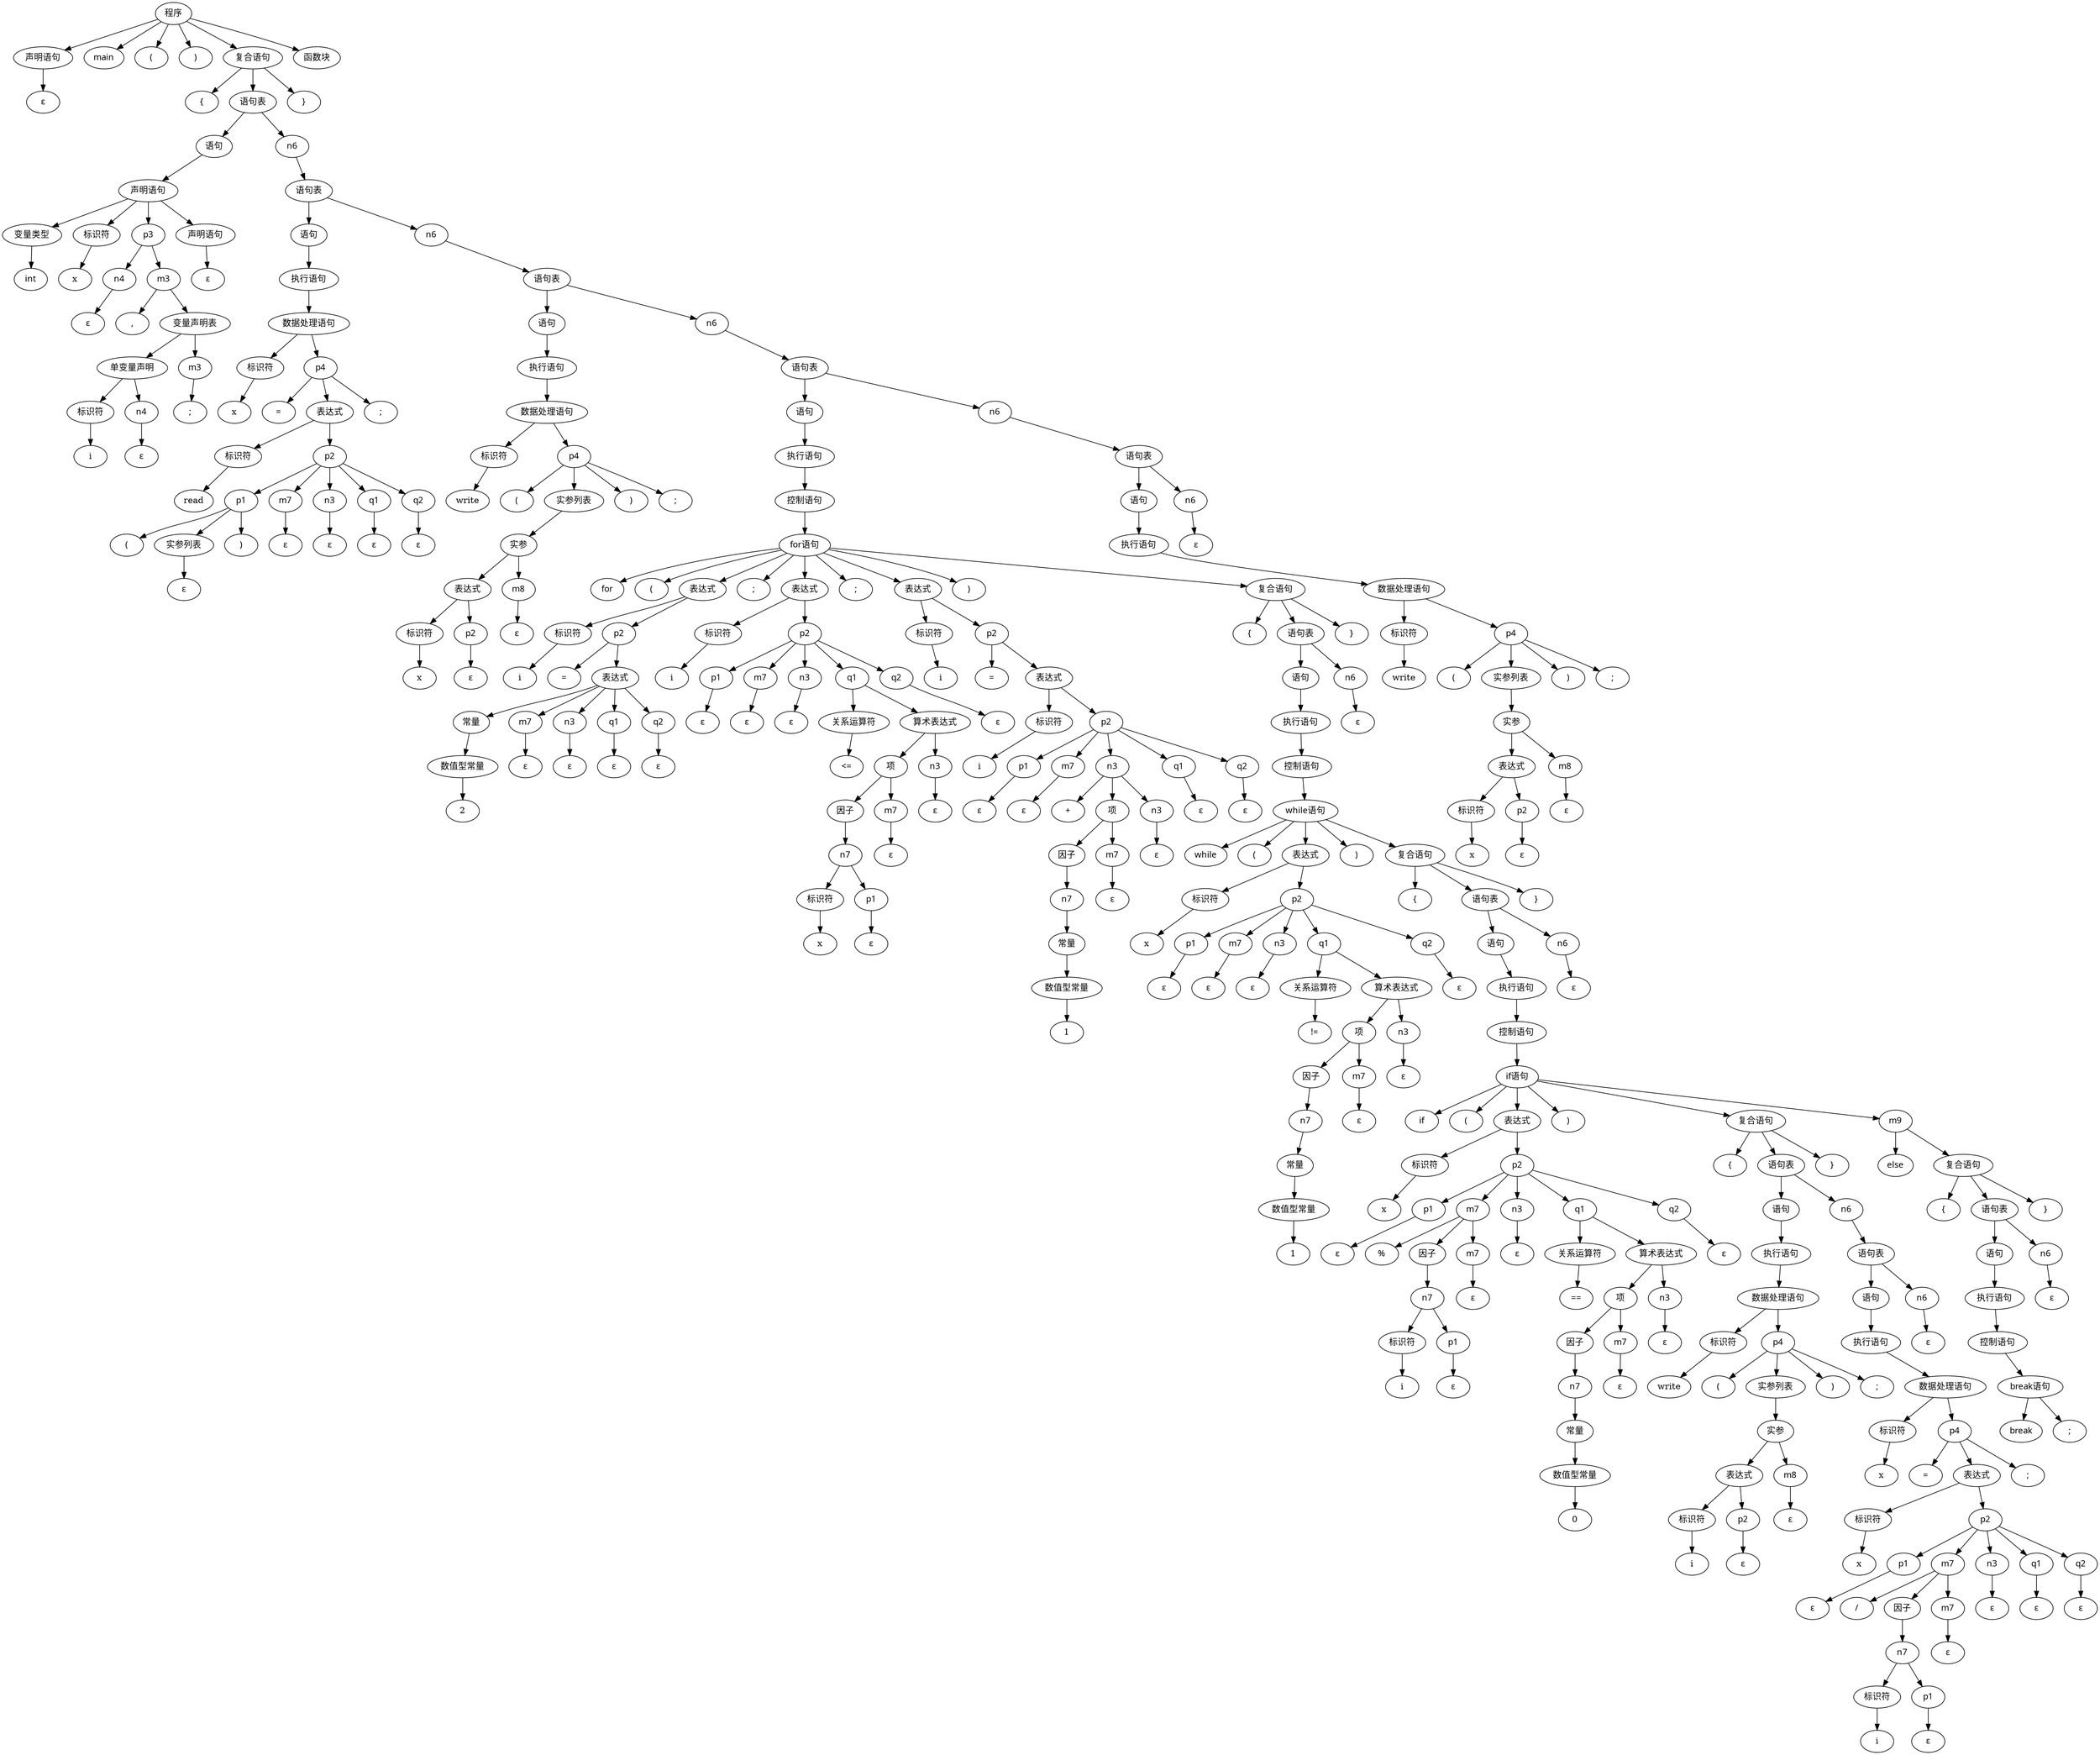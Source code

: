 // Syntax Tree
digraph "./Syntax_Tree/tree" {
	0 [label="程序" fontname=SimHei]
	1 [label="声明语句" fontname=SimHei]
	0 -> 1
	2 [label="ε" fontname=SimHei]
	1 -> 2
	3 [label=main fontname=SimHei]
	0 -> 3
	4 [label="(" fontname=SimHei]
	0 -> 4
	5 [label=")" fontname=SimHei]
	0 -> 5
	6 [label="复合语句" fontname=SimHei]
	0 -> 6
	7 [label="{" fontname=SimHei]
	6 -> 7
	8 [label="语句表" fontname=SimHei]
	6 -> 8
	9 [label="语句" fontname=SimHei]
	8 -> 9
	10 [label="声明语句" fontname=SimHei]
	9 -> 10
	11 [label="变量类型" fontname=SimHei]
	10 -> 11
	12 [label=int fontname=SimHei]
	11 -> 12
	13 [label="标识符" fontname=SimHei]
	10 -> 13
	14 [label=x]
	13 -> 14
	15 [label=p3 fontname=SimHei]
	10 -> 15
	16 [label=n4 fontname=SimHei]
	15 -> 16
	17 [label="ε" fontname=SimHei]
	16 -> 17
	18 [label=m3 fontname=SimHei]
	15 -> 18
	19 [label="," fontname=SimHei]
	18 -> 19
	20 [label="变量声明表" fontname=SimHei]
	18 -> 20
	21 [label="单变量声明" fontname=SimHei]
	20 -> 21
	22 [label="标识符" fontname=SimHei]
	21 -> 22
	23 [label=i]
	22 -> 23
	24 [label=n4 fontname=SimHei]
	21 -> 24
	25 [label="ε" fontname=SimHei]
	24 -> 25
	26 [label=m3 fontname=SimHei]
	20 -> 26
	27 [label=";" fontname=SimHei]
	26 -> 27
	28 [label="声明语句" fontname=SimHei]
	10 -> 28
	29 [label="ε" fontname=SimHei]
	28 -> 29
	30 [label=n6 fontname=SimHei]
	8 -> 30
	31 [label="语句表" fontname=SimHei]
	30 -> 31
	32 [label="语句" fontname=SimHei]
	31 -> 32
	33 [label="执行语句" fontname=SimHei]
	32 -> 33
	34 [label="数据处理语句" fontname=SimHei]
	33 -> 34
	35 [label="标识符" fontname=SimHei]
	34 -> 35
	36 [label=x]
	35 -> 36
	37 [label=p4 fontname=SimHei]
	34 -> 37
	38 [label="=" fontname=SimHei]
	37 -> 38
	39 [label="表达式" fontname=SimHei]
	37 -> 39
	40 [label="标识符" fontname=SimHei]
	39 -> 40
	41 [label=read]
	40 -> 41
	42 [label=p2 fontname=SimHei]
	39 -> 42
	43 [label=p1 fontname=SimHei]
	42 -> 43
	44 [label="(" fontname=SimHei]
	43 -> 44
	45 [label="实参列表" fontname=SimHei]
	43 -> 45
	46 [label="ε" fontname=SimHei]
	45 -> 46
	47 [label=")" fontname=SimHei]
	43 -> 47
	48 [label=m7 fontname=SimHei]
	42 -> 48
	49 [label="ε" fontname=SimHei]
	48 -> 49
	50 [label=n3 fontname=SimHei]
	42 -> 50
	51 [label="ε" fontname=SimHei]
	50 -> 51
	52 [label=q1 fontname=SimHei]
	42 -> 52
	53 [label="ε" fontname=SimHei]
	52 -> 53
	54 [label=q2 fontname=SimHei]
	42 -> 54
	55 [label="ε" fontname=SimHei]
	54 -> 55
	56 [label=";" fontname=SimHei]
	37 -> 56
	57 [label=n6 fontname=SimHei]
	31 -> 57
	58 [label="语句表" fontname=SimHei]
	57 -> 58
	59 [label="语句" fontname=SimHei]
	58 -> 59
	60 [label="执行语句" fontname=SimHei]
	59 -> 60
	61 [label="数据处理语句" fontname=SimHei]
	60 -> 61
	62 [label="标识符" fontname=SimHei]
	61 -> 62
	63 [label=write]
	62 -> 63
	64 [label=p4 fontname=SimHei]
	61 -> 64
	65 [label="(" fontname=SimHei]
	64 -> 65
	66 [label="实参列表" fontname=SimHei]
	64 -> 66
	67 [label="实参" fontname=SimHei]
	66 -> 67
	68 [label="表达式" fontname=SimHei]
	67 -> 68
	69 [label="标识符" fontname=SimHei]
	68 -> 69
	70 [label=x]
	69 -> 70
	71 [label=p2 fontname=SimHei]
	68 -> 71
	72 [label="ε" fontname=SimHei]
	71 -> 72
	73 [label=m8 fontname=SimHei]
	67 -> 73
	74 [label="ε" fontname=SimHei]
	73 -> 74
	75 [label=")" fontname=SimHei]
	64 -> 75
	76 [label=";" fontname=SimHei]
	64 -> 76
	77 [label=n6 fontname=SimHei]
	58 -> 77
	78 [label="语句表" fontname=SimHei]
	77 -> 78
	79 [label="语句" fontname=SimHei]
	78 -> 79
	80 [label="执行语句" fontname=SimHei]
	79 -> 80
	81 [label="控制语句" fontname=SimHei]
	80 -> 81
	82 [label="for语句" fontname=SimHei]
	81 -> 82
	83 [label=for fontname=SimHei]
	82 -> 83
	84 [label="(" fontname=SimHei]
	82 -> 84
	85 [label="表达式" fontname=SimHei]
	82 -> 85
	86 [label="标识符" fontname=SimHei]
	85 -> 86
	87 [label=i]
	86 -> 87
	88 [label=p2 fontname=SimHei]
	85 -> 88
	89 [label="=" fontname=SimHei]
	88 -> 89
	90 [label="表达式" fontname=SimHei]
	88 -> 90
	91 [label="常量" fontname=SimHei]
	90 -> 91
	92 [label="数值型常量" fontname=SimHei]
	91 -> 92
	93 [label=2]
	92 -> 93
	94 [label=m7 fontname=SimHei]
	90 -> 94
	95 [label="ε" fontname=SimHei]
	94 -> 95
	96 [label=n3 fontname=SimHei]
	90 -> 96
	97 [label="ε" fontname=SimHei]
	96 -> 97
	98 [label=q1 fontname=SimHei]
	90 -> 98
	99 [label="ε" fontname=SimHei]
	98 -> 99
	100 [label=q2 fontname=SimHei]
	90 -> 100
	101 [label="ε" fontname=SimHei]
	100 -> 101
	102 [label=";" fontname=SimHei]
	82 -> 102
	103 [label="表达式" fontname=SimHei]
	82 -> 103
	104 [label="标识符" fontname=SimHei]
	103 -> 104
	105 [label=i]
	104 -> 105
	106 [label=p2 fontname=SimHei]
	103 -> 106
	107 [label=p1 fontname=SimHei]
	106 -> 107
	108 [label="ε" fontname=SimHei]
	107 -> 108
	109 [label=m7 fontname=SimHei]
	106 -> 109
	110 [label="ε" fontname=SimHei]
	109 -> 110
	111 [label=n3 fontname=SimHei]
	106 -> 111
	112 [label="ε" fontname=SimHei]
	111 -> 112
	113 [label=q1 fontname=SimHei]
	106 -> 113
	114 [label="关系运算符" fontname=SimHei]
	113 -> 114
	115 [label="<=" fontname=SimHei]
	114 -> 115
	116 [label="算术表达式" fontname=SimHei]
	113 -> 116
	117 [label="项" fontname=SimHei]
	116 -> 117
	118 [label="因子" fontname=SimHei]
	117 -> 118
	119 [label=n7 fontname=SimHei]
	118 -> 119
	120 [label="标识符" fontname=SimHei]
	119 -> 120
	121 [label=x]
	120 -> 121
	122 [label=p1 fontname=SimHei]
	119 -> 122
	123 [label="ε" fontname=SimHei]
	122 -> 123
	124 [label=m7 fontname=SimHei]
	117 -> 124
	125 [label="ε" fontname=SimHei]
	124 -> 125
	126 [label=n3 fontname=SimHei]
	116 -> 126
	127 [label="ε" fontname=SimHei]
	126 -> 127
	128 [label=q2 fontname=SimHei]
	106 -> 128
	129 [label="ε" fontname=SimHei]
	128 -> 129
	130 [label=";" fontname=SimHei]
	82 -> 130
	131 [label="表达式" fontname=SimHei]
	82 -> 131
	132 [label="标识符" fontname=SimHei]
	131 -> 132
	133 [label=i]
	132 -> 133
	134 [label=p2 fontname=SimHei]
	131 -> 134
	135 [label="=" fontname=SimHei]
	134 -> 135
	136 [label="表达式" fontname=SimHei]
	134 -> 136
	137 [label="标识符" fontname=SimHei]
	136 -> 137
	138 [label=i]
	137 -> 138
	139 [label=p2 fontname=SimHei]
	136 -> 139
	140 [label=p1 fontname=SimHei]
	139 -> 140
	141 [label="ε" fontname=SimHei]
	140 -> 141
	142 [label=m7 fontname=SimHei]
	139 -> 142
	143 [label="ε" fontname=SimHei]
	142 -> 143
	144 [label=n3 fontname=SimHei]
	139 -> 144
	145 [label="+" fontname=SimHei]
	144 -> 145
	146 [label="项" fontname=SimHei]
	144 -> 146
	147 [label="因子" fontname=SimHei]
	146 -> 147
	148 [label=n7 fontname=SimHei]
	147 -> 148
	149 [label="常量" fontname=SimHei]
	148 -> 149
	150 [label="数值型常量" fontname=SimHei]
	149 -> 150
	151 [label=1]
	150 -> 151
	152 [label=m7 fontname=SimHei]
	146 -> 152
	153 [label="ε" fontname=SimHei]
	152 -> 153
	154 [label=n3 fontname=SimHei]
	144 -> 154
	155 [label="ε" fontname=SimHei]
	154 -> 155
	156 [label=q1 fontname=SimHei]
	139 -> 156
	157 [label="ε" fontname=SimHei]
	156 -> 157
	158 [label=q2 fontname=SimHei]
	139 -> 158
	159 [label="ε" fontname=SimHei]
	158 -> 159
	160 [label=")" fontname=SimHei]
	82 -> 160
	161 [label="复合语句" fontname=SimHei]
	82 -> 161
	162 [label="{" fontname=SimHei]
	161 -> 162
	163 [label="语句表" fontname=SimHei]
	161 -> 163
	164 [label="语句" fontname=SimHei]
	163 -> 164
	165 [label="执行语句" fontname=SimHei]
	164 -> 165
	166 [label="控制语句" fontname=SimHei]
	165 -> 166
	167 [label="while语句" fontname=SimHei]
	166 -> 167
	168 [label=while fontname=SimHei]
	167 -> 168
	169 [label="(" fontname=SimHei]
	167 -> 169
	170 [label="表达式" fontname=SimHei]
	167 -> 170
	171 [label="标识符" fontname=SimHei]
	170 -> 171
	172 [label=x]
	171 -> 172
	173 [label=p2 fontname=SimHei]
	170 -> 173
	174 [label=p1 fontname=SimHei]
	173 -> 174
	175 [label="ε" fontname=SimHei]
	174 -> 175
	176 [label=m7 fontname=SimHei]
	173 -> 176
	177 [label="ε" fontname=SimHei]
	176 -> 177
	178 [label=n3 fontname=SimHei]
	173 -> 178
	179 [label="ε" fontname=SimHei]
	178 -> 179
	180 [label=q1 fontname=SimHei]
	173 -> 180
	181 [label="关系运算符" fontname=SimHei]
	180 -> 181
	182 [label="!=" fontname=SimHei]
	181 -> 182
	183 [label="算术表达式" fontname=SimHei]
	180 -> 183
	184 [label="项" fontname=SimHei]
	183 -> 184
	185 [label="因子" fontname=SimHei]
	184 -> 185
	186 [label=n7 fontname=SimHei]
	185 -> 186
	187 [label="常量" fontname=SimHei]
	186 -> 187
	188 [label="数值型常量" fontname=SimHei]
	187 -> 188
	189 [label=1]
	188 -> 189
	190 [label=m7 fontname=SimHei]
	184 -> 190
	191 [label="ε" fontname=SimHei]
	190 -> 191
	192 [label=n3 fontname=SimHei]
	183 -> 192
	193 [label="ε" fontname=SimHei]
	192 -> 193
	194 [label=q2 fontname=SimHei]
	173 -> 194
	195 [label="ε" fontname=SimHei]
	194 -> 195
	196 [label=")" fontname=SimHei]
	167 -> 196
	197 [label="复合语句" fontname=SimHei]
	167 -> 197
	198 [label="{" fontname=SimHei]
	197 -> 198
	199 [label="语句表" fontname=SimHei]
	197 -> 199
	200 [label="语句" fontname=SimHei]
	199 -> 200
	201 [label="执行语句" fontname=SimHei]
	200 -> 201
	202 [label="控制语句" fontname=SimHei]
	201 -> 202
	203 [label="if语句" fontname=SimHei]
	202 -> 203
	204 [label=if fontname=SimHei]
	203 -> 204
	205 [label="(" fontname=SimHei]
	203 -> 205
	206 [label="表达式" fontname=SimHei]
	203 -> 206
	207 [label="标识符" fontname=SimHei]
	206 -> 207
	208 [label=x]
	207 -> 208
	209 [label=p2 fontname=SimHei]
	206 -> 209
	210 [label=p1 fontname=SimHei]
	209 -> 210
	211 [label="ε" fontname=SimHei]
	210 -> 211
	212 [label=m7 fontname=SimHei]
	209 -> 212
	213 [label="%" fontname=SimHei]
	212 -> 213
	214 [label="因子" fontname=SimHei]
	212 -> 214
	215 [label=n7 fontname=SimHei]
	214 -> 215
	216 [label="标识符" fontname=SimHei]
	215 -> 216
	217 [label=i]
	216 -> 217
	218 [label=p1 fontname=SimHei]
	215 -> 218
	219 [label="ε" fontname=SimHei]
	218 -> 219
	220 [label=m7 fontname=SimHei]
	212 -> 220
	221 [label="ε" fontname=SimHei]
	220 -> 221
	222 [label=n3 fontname=SimHei]
	209 -> 222
	223 [label="ε" fontname=SimHei]
	222 -> 223
	224 [label=q1 fontname=SimHei]
	209 -> 224
	225 [label="关系运算符" fontname=SimHei]
	224 -> 225
	226 [label="==" fontname=SimHei]
	225 -> 226
	227 [label="算术表达式" fontname=SimHei]
	224 -> 227
	228 [label="项" fontname=SimHei]
	227 -> 228
	229 [label="因子" fontname=SimHei]
	228 -> 229
	230 [label=n7 fontname=SimHei]
	229 -> 230
	231 [label="常量" fontname=SimHei]
	230 -> 231
	232 [label="数值型常量" fontname=SimHei]
	231 -> 232
	233 [label=0]
	232 -> 233
	234 [label=m7 fontname=SimHei]
	228 -> 234
	235 [label="ε" fontname=SimHei]
	234 -> 235
	236 [label=n3 fontname=SimHei]
	227 -> 236
	237 [label="ε" fontname=SimHei]
	236 -> 237
	238 [label=q2 fontname=SimHei]
	209 -> 238
	239 [label="ε" fontname=SimHei]
	238 -> 239
	240 [label=")" fontname=SimHei]
	203 -> 240
	241 [label="复合语句" fontname=SimHei]
	203 -> 241
	242 [label="{" fontname=SimHei]
	241 -> 242
	243 [label="语句表" fontname=SimHei]
	241 -> 243
	244 [label="语句" fontname=SimHei]
	243 -> 244
	245 [label="执行语句" fontname=SimHei]
	244 -> 245
	246 [label="数据处理语句" fontname=SimHei]
	245 -> 246
	247 [label="标识符" fontname=SimHei]
	246 -> 247
	248 [label=write]
	247 -> 248
	249 [label=p4 fontname=SimHei]
	246 -> 249
	250 [label="(" fontname=SimHei]
	249 -> 250
	251 [label="实参列表" fontname=SimHei]
	249 -> 251
	252 [label="实参" fontname=SimHei]
	251 -> 252
	253 [label="表达式" fontname=SimHei]
	252 -> 253
	254 [label="标识符" fontname=SimHei]
	253 -> 254
	255 [label=i]
	254 -> 255
	256 [label=p2 fontname=SimHei]
	253 -> 256
	257 [label="ε" fontname=SimHei]
	256 -> 257
	258 [label=m8 fontname=SimHei]
	252 -> 258
	259 [label="ε" fontname=SimHei]
	258 -> 259
	260 [label=")" fontname=SimHei]
	249 -> 260
	261 [label=";" fontname=SimHei]
	249 -> 261
	262 [label=n6 fontname=SimHei]
	243 -> 262
	263 [label="语句表" fontname=SimHei]
	262 -> 263
	264 [label="语句" fontname=SimHei]
	263 -> 264
	265 [label="执行语句" fontname=SimHei]
	264 -> 265
	266 [label="数据处理语句" fontname=SimHei]
	265 -> 266
	267 [label="标识符" fontname=SimHei]
	266 -> 267
	268 [label=x]
	267 -> 268
	269 [label=p4 fontname=SimHei]
	266 -> 269
	270 [label="=" fontname=SimHei]
	269 -> 270
	271 [label="表达式" fontname=SimHei]
	269 -> 271
	272 [label="标识符" fontname=SimHei]
	271 -> 272
	273 [label=x]
	272 -> 273
	274 [label=p2 fontname=SimHei]
	271 -> 274
	275 [label=p1 fontname=SimHei]
	274 -> 275
	276 [label="ε" fontname=SimHei]
	275 -> 276
	277 [label=m7 fontname=SimHei]
	274 -> 277
	278 [label="/" fontname=SimHei]
	277 -> 278
	279 [label="因子" fontname=SimHei]
	277 -> 279
	280 [label=n7 fontname=SimHei]
	279 -> 280
	281 [label="标识符" fontname=SimHei]
	280 -> 281
	282 [label=i]
	281 -> 282
	283 [label=p1 fontname=SimHei]
	280 -> 283
	284 [label="ε" fontname=SimHei]
	283 -> 284
	285 [label=m7 fontname=SimHei]
	277 -> 285
	286 [label="ε" fontname=SimHei]
	285 -> 286
	287 [label=n3 fontname=SimHei]
	274 -> 287
	288 [label="ε" fontname=SimHei]
	287 -> 288
	289 [label=q1 fontname=SimHei]
	274 -> 289
	290 [label="ε" fontname=SimHei]
	289 -> 290
	291 [label=q2 fontname=SimHei]
	274 -> 291
	292 [label="ε" fontname=SimHei]
	291 -> 292
	293 [label=";" fontname=SimHei]
	269 -> 293
	294 [label=n6 fontname=SimHei]
	263 -> 294
	295 [label="ε" fontname=SimHei]
	294 -> 295
	296 [label="}" fontname=SimHei]
	241 -> 296
	297 [label=m9 fontname=SimHei]
	203 -> 297
	298 [label=else fontname=SimHei]
	297 -> 298
	299 [label="复合语句" fontname=SimHei]
	297 -> 299
	300 [label="{" fontname=SimHei]
	299 -> 300
	301 [label="语句表" fontname=SimHei]
	299 -> 301
	302 [label="语句" fontname=SimHei]
	301 -> 302
	303 [label="执行语句" fontname=SimHei]
	302 -> 303
	304 [label="控制语句" fontname=SimHei]
	303 -> 304
	305 [label="break语句" fontname=SimHei]
	304 -> 305
	306 [label=break fontname=SimHei]
	305 -> 306
	307 [label=";" fontname=SimHei]
	305 -> 307
	308 [label=n6 fontname=SimHei]
	301 -> 308
	309 [label="ε" fontname=SimHei]
	308 -> 309
	310 [label="}" fontname=SimHei]
	299 -> 310
	311 [label=n6 fontname=SimHei]
	199 -> 311
	312 [label="ε" fontname=SimHei]
	311 -> 312
	313 [label="}" fontname=SimHei]
	197 -> 313
	314 [label=n6 fontname=SimHei]
	163 -> 314
	315 [label="ε" fontname=SimHei]
	314 -> 315
	316 [label="}" fontname=SimHei]
	161 -> 316
	317 [label=n6 fontname=SimHei]
	78 -> 317
	318 [label="语句表" fontname=SimHei]
	317 -> 318
	319 [label="语句" fontname=SimHei]
	318 -> 319
	320 [label="执行语句" fontname=SimHei]
	319 -> 320
	321 [label="数据处理语句" fontname=SimHei]
	320 -> 321
	322 [label="标识符" fontname=SimHei]
	321 -> 322
	323 [label=write]
	322 -> 323
	324 [label=p4 fontname=SimHei]
	321 -> 324
	325 [label="(" fontname=SimHei]
	324 -> 325
	326 [label="实参列表" fontname=SimHei]
	324 -> 326
	327 [label="实参" fontname=SimHei]
	326 -> 327
	328 [label="表达式" fontname=SimHei]
	327 -> 328
	329 [label="标识符" fontname=SimHei]
	328 -> 329
	330 [label=x]
	329 -> 330
	331 [label=p2 fontname=SimHei]
	328 -> 331
	332 [label="ε" fontname=SimHei]
	331 -> 332
	333 [label=m8 fontname=SimHei]
	327 -> 333
	334 [label="ε" fontname=SimHei]
	333 -> 334
	335 [label=")" fontname=SimHei]
	324 -> 335
	336 [label=";" fontname=SimHei]
	324 -> 336
	337 [label=n6 fontname=SimHei]
	318 -> 337
	338 [label="ε" fontname=SimHei]
	337 -> 338
	339 [label="}" fontname=SimHei]
	6 -> 339
	340 [label="函数块" fontname=SimHei]
	0 -> 340
}
